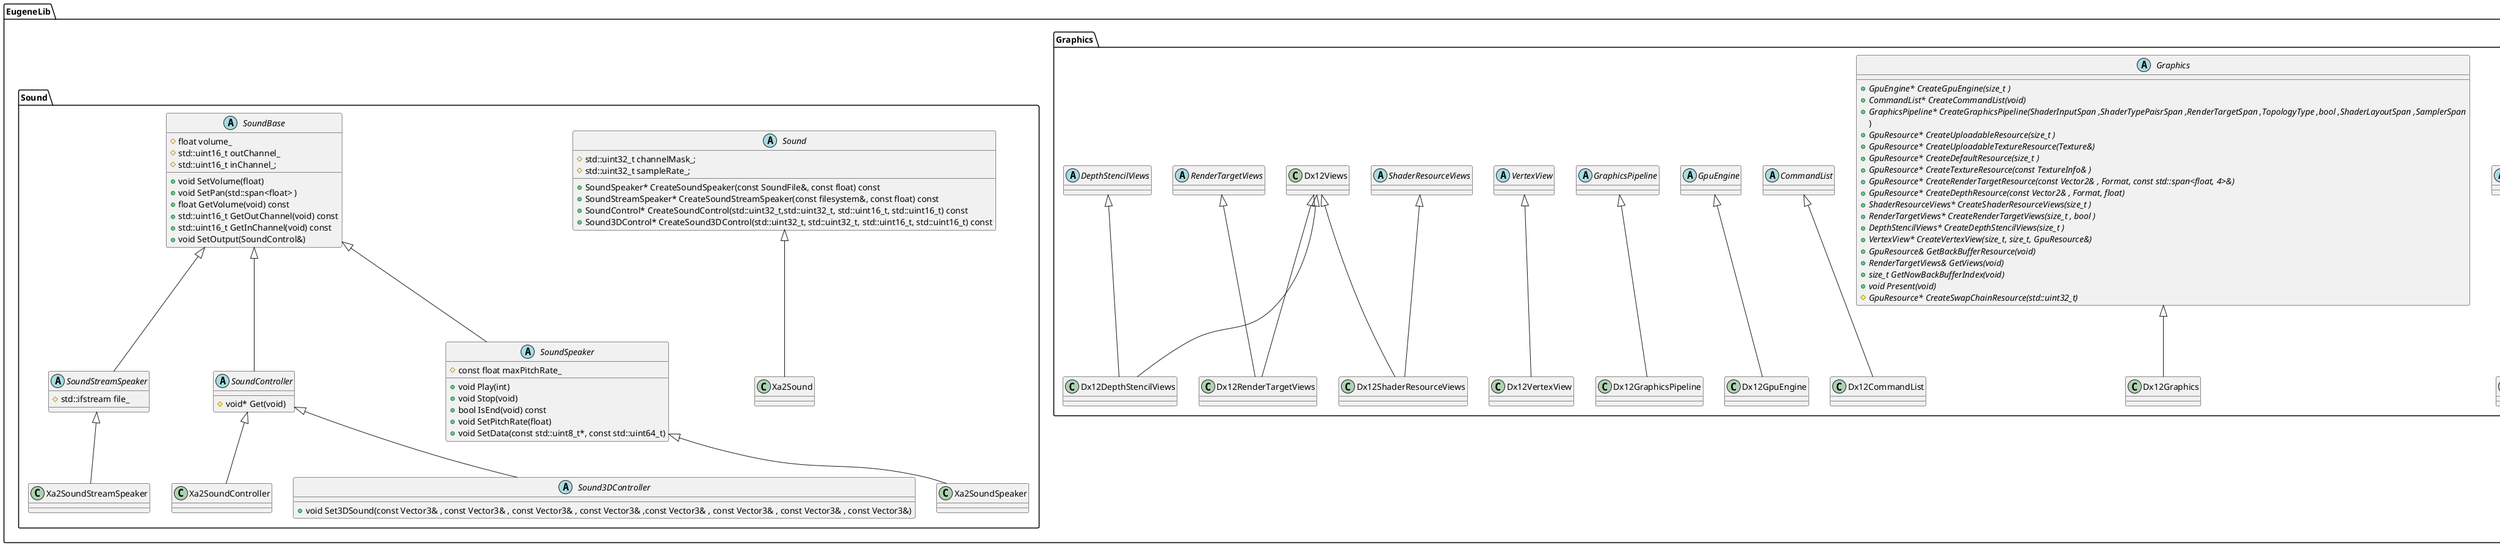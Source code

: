@startuml ClassDiagram

namespace EugeneLib {

    namespace System {
        abstract class System
        {
            + {abstract} bool Update(void)
            +const Vector2& GetWindowSize(void)
            + {abstract} Graphics* CreateGraphics(GpuEngine*&) 
            # Vector2 windowSize_
            # std::u8string title_
        }

        class WindowsSystem
        {
            - KeyCodeTable codeTable_
        }

        System <|-- WindowsSystem

        enum PadID
        {
            UP
            DOWN
            LEFT
            RIGHT
            START
            BACK
            LEFT_THUMB
            RIGHT_THUMB
            LEFT_TRIGGER
            RIGHT_TRIGGER
            RESERVE_1
            RESERVE_2
            A
            B
            X
            Y
        }

        class Mouse
        {
            + std::bitset flags_
            + bool CheckFlag(Flags)
            + Vector2 pos
            + float wheel
        }

        class GamePad
        {
            + bool IsHit(PadID)
            + float rightTrigger_
            + float leftTrigger_
            + Vector2 leftThumb_
            + Vector2 rightThumb_
            + bitset<16> buttons_            
        }

        abstract class DynamicLibrary
        {
            + func* GetFunction(const string& functionName)
            # void* FindFunction(const string& functionName) const
        }

        class Dll
        {
            - HWND handle_
        }
        Dll --|> DynamicLibrary
    }

    namespace Graphics {
        abstract class Graphics
        {
            + {abstract} GpuEngine* CreateGpuEngine(size_t )
            + {abstract} CommandList* CreateCommandList(void) 
            + {abstract} GraphicsPipeline* CreateGraphicsPipeline(ShaderInputSpan ,ShaderTypePaisrSpan ,RenderTargetSpan ,TopologyType ,bool ,ShaderLayoutSpan ,SamplerSpan
            )
            + {abstract} GpuResource* CreateUploadableResource(size_t )
            + {abstract} GpuResource* CreateUploadableTextureResource(Texture&)
            + {abstract} GpuResource* CreateDefaultResource(size_t )
            + {abstract} GpuResource* CreateTextureResource(const TextureInfo& )
            + {abstract} GpuResource* CreateRenderTargetResource(const Vector2& , Format, const std::span<float, 4>&)   
            + {abstract} GpuResource* CreateDepthResource(const Vector2& , Format, float) 
            + {abstract} ShaderResourceViews* CreateShaderResourceViews(size_t )
            + {abstract} RenderTargetViews* CreateRenderTargetViews(size_t , bool )
            + {abstract} DepthStencilViews* CreateDepthStencilViews(size_t )
            + {abstract} VertexView* CreateVertexView(size_t, size_t, GpuResource&)
            + {abstract} GpuResource& GetBackBufferResource(void)
            + {abstract} RenderTargetViews& GetViews(void) 
            + {abstract} size_t GetNowBackBufferIndex(void) 
            + {abstract} void Present(void) 
            # {abstract} GpuResource* CreateSwapChainResource(std::uint32_t)

        }

        Graphics <|-- Dx12Graphics

        abstract class CommandList
        {

        }

        CommandList <|-- Dx12CommandList

        abstract class GpuEngine
        {

        }

        GpuEngine <|-- Dx12GpuEngine

        abstract class ImageResource
        {
            
        }

        abstract class BufferResource
        {
            
        }

        abstract class GpuResource
        {

        }


        abstract class GraphicsPipeline
        {

        }

        GraphicsPipeline <|-- Dx12GraphicsPipeline

        abstract class VertexView
        {

        }

        VertexView <|-- Dx12VertexView

        abstract class ShaderResourceViews
        {

        }

        Dx12Views <|-- Dx12ShaderResourceViews
        ShaderResourceViews <|-- Dx12ShaderResourceViews

        abstract class RenderTargetViews
        {

        }

        Dx12Views <|-- Dx12RenderTargetViews
        RenderTargetViews <|-- Dx12RenderTargetViews

        abstract class DepthStencilViews
        {
            
        }

        Dx12Views <|-- Dx12DepthStencilViews
        DepthStencilViews <|-- Dx12DepthStencilViews
    }

        namespace Sound {
        abstract class Sound
        {
            +SoundSpeaker* CreateSoundSpeaker(const SoundFile&, const float) const
            +SoundStreamSpeaker* CreateSoundStreamSpeaker(const filesystem&, const float) const 
            +SoundControl* CreateSoundControl(std::uint32_t,std::uint32_t, std::uint16_t, std::uint16_t) const
            +Sound3DControl* CreateSound3DControl(std::uint32_t, std::uint32_t, std::uint16_t, std::uint16_t) const
            #std::uint32_t channelMask_;
		    #std::uint32_t sampleRate_;
        }
        


        abstract class SoundBase
        {
            +void SetVolume(float)
            +void SetPan(std::span<float> )
            +float GetVolume(void) const
            +std::uint16_t GetOutChannel(void) const
            +std::uint16_t GetInChannel(void) const
            +void SetOutput(SoundControl&) 
            # float volume_
            # std::uint16_t outChannel_
            # std::uint16_t inChannel_;
        }

        abstract class SoundSpeaker
        {
            +  void Play(int)
            + void Stop(void)
            +  bool IsEnd(void) const
            + void SetPitchRate(float)
            + void SetData(const std::uint8_t*, const std::uint64_t)  
            # const float maxPitchRate_
        }

        SoundBase <|-- SoundSpeaker

        abstract class SoundStreamSpeaker
        {
            #  std::ifstream file_
        }

        SoundBase <|-- SoundStreamSpeaker

        abstract class Sound3DController
        {
            + void Set3DSound(const Vector3& , const Vector3& , const Vector3& , const Vector3& ,const Vector3& , const Vector3& , const Vector3& , const Vector3&) 
        }

        abstract class SoundController
        {
            #  void* Get(void) 
        }

        SoundBase <|-- SoundController
        SoundController <|-- Sound3DController
        
        Sound <|-- Xa2Sound
        SoundSpeaker <|-- Xa2SoundSpeaker
        SoundStreamSpeaker <|-- Xa2SoundStreamSpeaker
        SoundController <|-- Xa2SoundController
    }
}
@enduml